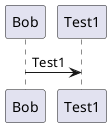 {
  "sha1": "t8xbnih6q37a22ekxlkv8tnea0mahhu",
  "insertion": {
    "when": "2024-06-04T17:28:45.938Z",
    "user": "plantuml@gmail.com"
  }
}
@startuml
Bob -> Test1 : Test1
@enduml
